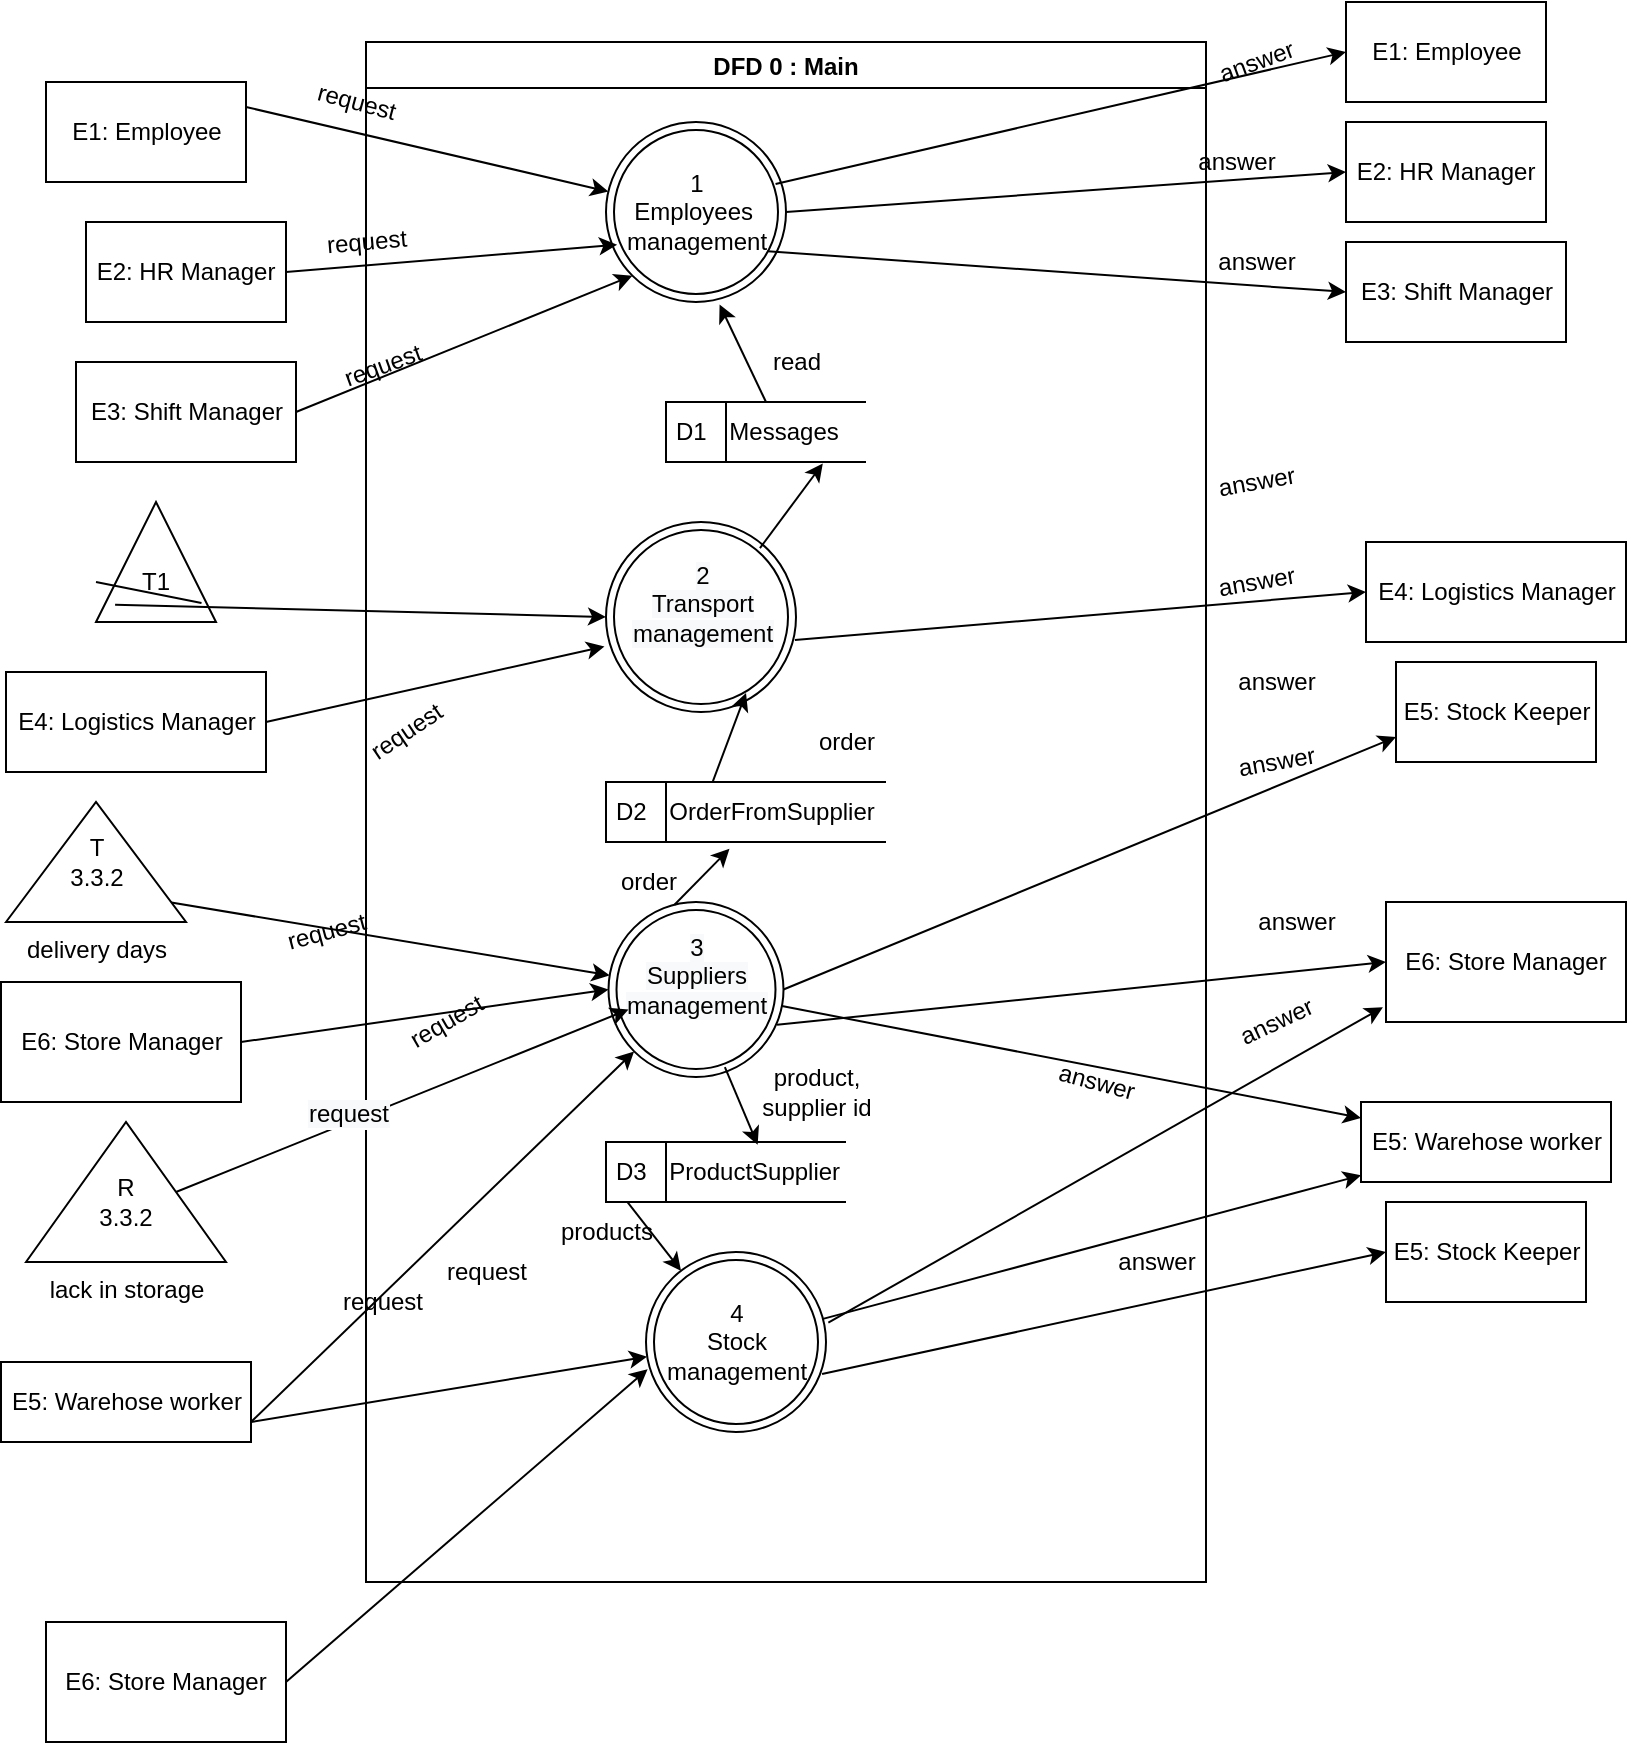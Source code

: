 <mxfile version="18.0.6" type="device"><diagram id="ACElO1Fw3GVF18SD-Q38" name="Page-1"><mxGraphModel dx="1278" dy="641" grid="1" gridSize="10" guides="1" tooltips="1" connect="1" arrows="1" fold="1" page="1" pageScale="1" pageWidth="850" pageHeight="1100" math="0" shadow="0"><root><mxCell id="0"/><mxCell id="1" parent="0"/><mxCell id="f1oIGx_SCuBBbTI3KdHC-1" value="DFD 0 : Main" style="swimlane;" parent="1" vertex="1"><mxGeometry x="210" y="60" width="420" height="770" as="geometry"/></mxCell><mxCell id="f1oIGx_SCuBBbTI3KdHC-2" value="1&lt;br&gt;Employees&amp;nbsp;&lt;br&gt;management" style="ellipse;shape=doubleEllipse;html=1;dashed=0;whitespace=wrap;aspect=fixed;gradientColor=none;" parent="f1oIGx_SCuBBbTI3KdHC-1" vertex="1"><mxGeometry x="120" y="40" width="90" height="90" as="geometry"/></mxCell><mxCell id="f1oIGx_SCuBBbTI3KdHC-3" value="&#10;&lt;span style=&quot;color: rgb(0, 0, 0); font-family: Helvetica; font-size: 12px; font-style: normal; font-variant-ligatures: normal; font-variant-caps: normal; font-weight: 400; letter-spacing: normal; orphans: 2; text-align: center; text-indent: 0px; text-transform: none; widows: 2; word-spacing: 0px; -webkit-text-stroke-width: 0px; background-color: rgb(248, 249, 250); text-decoration-thickness: initial; text-decoration-style: initial; text-decoration-color: initial; float: none; display: inline !important;&quot;&gt;2&lt;/span&gt;&lt;br style=&quot;color: rgb(0, 0, 0); font-family: Helvetica; font-size: 12px; font-style: normal; font-variant-ligatures: normal; font-variant-caps: normal; font-weight: 400; letter-spacing: normal; orphans: 2; text-align: center; text-indent: 0px; text-transform: none; widows: 2; word-spacing: 0px; -webkit-text-stroke-width: 0px; background-color: rgb(248, 249, 250); text-decoration-thickness: initial; text-decoration-style: initial; text-decoration-color: initial;&quot;&gt;&lt;span style=&quot;color: rgb(0, 0, 0); font-family: Helvetica; font-size: 12px; font-style: normal; font-variant-ligatures: normal; font-variant-caps: normal; font-weight: 400; letter-spacing: normal; orphans: 2; text-align: center; text-indent: 0px; text-transform: none; widows: 2; word-spacing: 0px; -webkit-text-stroke-width: 0px; background-color: rgb(248, 249, 250); text-decoration-thickness: initial; text-decoration-style: initial; text-decoration-color: initial; float: none; display: inline !important;&quot;&gt;Transport&lt;/span&gt;&lt;br style=&quot;color: rgb(0, 0, 0); font-family: Helvetica; font-size: 12px; font-style: normal; font-variant-ligatures: normal; font-variant-caps: normal; font-weight: 400; letter-spacing: normal; orphans: 2; text-align: center; text-indent: 0px; text-transform: none; widows: 2; word-spacing: 0px; -webkit-text-stroke-width: 0px; background-color: rgb(248, 249, 250); text-decoration-thickness: initial; text-decoration-style: initial; text-decoration-color: initial;&quot;&gt;&lt;span style=&quot;color: rgb(0, 0, 0); font-family: Helvetica; font-size: 12px; font-style: normal; font-variant-ligatures: normal; font-variant-caps: normal; font-weight: 400; letter-spacing: normal; orphans: 2; text-align: center; text-indent: 0px; text-transform: none; widows: 2; word-spacing: 0px; -webkit-text-stroke-width: 0px; background-color: rgb(248, 249, 250); text-decoration-thickness: initial; text-decoration-style: initial; text-decoration-color: initial; float: none; display: inline !important;&quot;&gt;management&lt;/span&gt;&#10;&#10;" style="ellipse;shape=doubleEllipse;html=1;dashed=0;whitespace=wrap;aspect=fixed;gradientColor=none;" parent="f1oIGx_SCuBBbTI3KdHC-1" vertex="1"><mxGeometry x="120" y="240" width="95" height="95" as="geometry"/></mxCell><mxCell id="f1oIGx_SCuBBbTI3KdHC-4" value="&#10;&lt;span style=&quot;color: rgb(0, 0, 0); font-family: Helvetica; font-size: 12px; font-style: normal; font-variant-ligatures: normal; font-variant-caps: normal; font-weight: 400; letter-spacing: normal; orphans: 2; text-align: center; text-indent: 0px; text-transform: none; widows: 2; word-spacing: 0px; -webkit-text-stroke-width: 0px; background-color: rgb(248, 249, 250); text-decoration-thickness: initial; text-decoration-style: initial; text-decoration-color: initial; float: none; display: inline !important;&quot;&gt;3&lt;/span&gt;&lt;br style=&quot;color: rgb(0, 0, 0); font-family: Helvetica; font-size: 12px; font-style: normal; font-variant-ligatures: normal; font-variant-caps: normal; font-weight: 400; letter-spacing: normal; orphans: 2; text-align: center; text-indent: 0px; text-transform: none; widows: 2; word-spacing: 0px; -webkit-text-stroke-width: 0px; background-color: rgb(248, 249, 250); text-decoration-thickness: initial; text-decoration-style: initial; text-decoration-color: initial;&quot;&gt;&lt;span style=&quot;color: rgb(0, 0, 0); font-family: Helvetica; font-size: 12px; font-style: normal; font-variant-ligatures: normal; font-variant-caps: normal; font-weight: 400; letter-spacing: normal; orphans: 2; text-align: center; text-indent: 0px; text-transform: none; widows: 2; word-spacing: 0px; -webkit-text-stroke-width: 0px; background-color: rgb(248, 249, 250); text-decoration-thickness: initial; text-decoration-style: initial; text-decoration-color: initial; float: none; display: inline !important;&quot;&gt;Suppliers&lt;/span&gt;&lt;br style=&quot;color: rgb(0, 0, 0); font-family: Helvetica; font-size: 12px; font-style: normal; font-variant-ligatures: normal; font-variant-caps: normal; font-weight: 400; letter-spacing: normal; orphans: 2; text-align: center; text-indent: 0px; text-transform: none; widows: 2; word-spacing: 0px; -webkit-text-stroke-width: 0px; background-color: rgb(248, 249, 250); text-decoration-thickness: initial; text-decoration-style: initial; text-decoration-color: initial;&quot;&gt;&lt;span style=&quot;color: rgb(0, 0, 0); font-family: Helvetica; font-size: 12px; font-style: normal; font-variant-ligatures: normal; font-variant-caps: normal; font-weight: 400; letter-spacing: normal; orphans: 2; text-align: center; text-indent: 0px; text-transform: none; widows: 2; word-spacing: 0px; -webkit-text-stroke-width: 0px; background-color: rgb(248, 249, 250); text-decoration-thickness: initial; text-decoration-style: initial; text-decoration-color: initial; float: none; display: inline !important;&quot;&gt;management&lt;/span&gt;&#10;&#10;" style="ellipse;shape=doubleEllipse;html=1;dashed=0;whitespace=wrap;aspect=fixed;gradientColor=none;" parent="f1oIGx_SCuBBbTI3KdHC-1" vertex="1"><mxGeometry x="121.25" y="430" width="87.5" height="87.5" as="geometry"/></mxCell><mxCell id="f1oIGx_SCuBBbTI3KdHC-5" value="4&lt;br&gt;Stock&lt;br&gt;management" style="ellipse;shape=doubleEllipse;html=1;dashed=0;whitespace=wrap;aspect=fixed;gradientColor=none;" parent="f1oIGx_SCuBBbTI3KdHC-1" vertex="1"><mxGeometry x="140" y="605" width="90" height="90" as="geometry"/></mxCell><mxCell id="f1oIGx_SCuBBbTI3KdHC-76" value="D1&lt;span style=&quot;white-space: pre;&quot;&gt;&#9;&lt;/span&gt;Messages" style="html=1;dashed=0;whitespace=wrap;shape=mxgraph.dfd.dataStoreID;align=left;spacingLeft=3;points=[[0,0],[0.5,0],[1,0],[0,0.5],[1,0.5],[0,1],[0.5,1],[1,1]];" parent="f1oIGx_SCuBBbTI3KdHC-1" vertex="1"><mxGeometry x="150" y="180" width="100" height="30" as="geometry"/></mxCell><mxCell id="f1oIGx_SCuBBbTI3KdHC-77" value="" style="endArrow=classic;html=1;rounded=0;exitX=0.81;exitY=0.138;exitDx=0;exitDy=0;exitPerimeter=0;entryX=0.784;entryY=1.025;entryDx=0;entryDy=0;entryPerimeter=0;" parent="f1oIGx_SCuBBbTI3KdHC-1" source="f1oIGx_SCuBBbTI3KdHC-3" target="f1oIGx_SCuBBbTI3KdHC-76" edge="1"><mxGeometry width="50" height="50" relative="1" as="geometry"><mxPoint x="140" y="280" as="sourcePoint"/><mxPoint x="190" y="230" as="targetPoint"/></mxGeometry></mxCell><mxCell id="f1oIGx_SCuBBbTI3KdHC-79" value="" style="endArrow=classic;html=1;rounded=0;exitX=0.5;exitY=0;exitDx=0;exitDy=0;entryX=0.631;entryY=1.014;entryDx=0;entryDy=0;entryPerimeter=0;" parent="f1oIGx_SCuBBbTI3KdHC-1" source="f1oIGx_SCuBBbTI3KdHC-76" target="f1oIGx_SCuBBbTI3KdHC-2" edge="1"><mxGeometry width="50" height="50" relative="1" as="geometry"><mxPoint x="206.95" y="263.11" as="sourcePoint"/><mxPoint x="238.4" y="220.75" as="targetPoint"/></mxGeometry></mxCell><mxCell id="f1oIGx_SCuBBbTI3KdHC-81" value="D2&lt;span style=&quot;white-space: pre;&quot;&gt;&#9;&lt;/span&gt;OrderFromSupplier" style="html=1;dashed=0;whitespace=wrap;shape=mxgraph.dfd.dataStoreID;align=left;spacingLeft=3;points=[[0,0],[0.5,0],[1,0],[0,0.5],[1,0.5],[0,1],[0.5,1],[1,1]];" parent="f1oIGx_SCuBBbTI3KdHC-1" vertex="1"><mxGeometry x="120" y="370" width="140" height="30" as="geometry"/></mxCell><mxCell id="f1oIGx_SCuBBbTI3KdHC-62" value="request" style="text;html=1;align=center;verticalAlign=middle;resizable=0;points=[];autosize=1;strokeColor=none;fillColor=none;rotation=0;" parent="f1oIGx_SCuBBbTI3KdHC-1" vertex="1"><mxGeometry x="30" y="605" width="60" height="20" as="geometry"/></mxCell><mxCell id="f1oIGx_SCuBBbTI3KdHC-82" value="D3&lt;span style=&quot;white-space: pre;&quot;&gt;&#9;&lt;/span&gt;ProductSupplier" style="html=1;dashed=0;whitespace=wrap;shape=mxgraph.dfd.dataStoreID;align=left;spacingLeft=3;points=[[0,0],[0.5,0],[1,0],[0,0.5],[1,0.5],[0,1],[0.5,1],[1,1]];" parent="f1oIGx_SCuBBbTI3KdHC-1" vertex="1"><mxGeometry x="120" y="550" width="120" height="30" as="geometry"/></mxCell><mxCell id="f1oIGx_SCuBBbTI3KdHC-83" value="" style="endArrow=classic;html=1;rounded=0;exitX=0.381;exitY=-0.003;exitDx=0;exitDy=0;exitPerimeter=0;entryX=0.737;entryY=0.9;entryDx=0;entryDy=0;entryPerimeter=0;" parent="f1oIGx_SCuBBbTI3KdHC-1" source="f1oIGx_SCuBBbTI3KdHC-81" target="f1oIGx_SCuBBbTI3KdHC-3" edge="1"><mxGeometry width="50" height="50" relative="1" as="geometry"><mxPoint x="90" y="570" as="sourcePoint"/><mxPoint x="140" y="520" as="targetPoint"/></mxGeometry></mxCell><mxCell id="f1oIGx_SCuBBbTI3KdHC-85" value="" style="endArrow=classic;html=1;rounded=0;exitX=0.377;exitY=0.016;exitDx=0;exitDy=0;exitPerimeter=0;entryX=0.441;entryY=1.113;entryDx=0;entryDy=0;entryPerimeter=0;" parent="f1oIGx_SCuBBbTI3KdHC-1" source="f1oIGx_SCuBBbTI3KdHC-4" target="f1oIGx_SCuBBbTI3KdHC-81" edge="1"><mxGeometry width="50" height="50" relative="1" as="geometry"><mxPoint x="140" y="470" as="sourcePoint"/><mxPoint x="190" y="420" as="targetPoint"/></mxGeometry></mxCell><mxCell id="f1oIGx_SCuBBbTI3KdHC-86" value="order" style="text;html=1;align=center;verticalAlign=middle;resizable=0;points=[];autosize=1;strokeColor=none;fillColor=none;" parent="f1oIGx_SCuBBbTI3KdHC-1" vertex="1"><mxGeometry x="121.25" y="410" width="40" height="20" as="geometry"/></mxCell><mxCell id="f1oIGx_SCuBBbTI3KdHC-87" value="" style="endArrow=classic;html=1;rounded=0;exitX=0.665;exitY=0.944;exitDx=0;exitDy=0;exitPerimeter=0;entryX=0.632;entryY=0.047;entryDx=0;entryDy=0;entryPerimeter=0;" parent="f1oIGx_SCuBBbTI3KdHC-1" source="f1oIGx_SCuBBbTI3KdHC-4" target="f1oIGx_SCuBBbTI3KdHC-82" edge="1"><mxGeometry width="50" height="50" relative="1" as="geometry"><mxPoint x="130" y="610" as="sourcePoint"/><mxPoint x="180" y="560" as="targetPoint"/></mxGeometry></mxCell><mxCell id="f1oIGx_SCuBBbTI3KdHC-88" value="product,&lt;br&gt;supplier id" style="text;html=1;align=center;verticalAlign=middle;resizable=0;points=[];autosize=1;strokeColor=none;fillColor=none;" parent="f1oIGx_SCuBBbTI3KdHC-1" vertex="1"><mxGeometry x="190" y="510" width="70" height="30" as="geometry"/></mxCell><mxCell id="f1oIGx_SCuBBbTI3KdHC-89" value="" style="endArrow=classic;html=1;rounded=0;exitX=0.088;exitY=0.993;exitDx=0;exitDy=0;exitPerimeter=0;" parent="f1oIGx_SCuBBbTI3KdHC-1" source="f1oIGx_SCuBBbTI3KdHC-82" target="f1oIGx_SCuBBbTI3KdHC-5" edge="1"><mxGeometry width="50" height="50" relative="1" as="geometry"><mxPoint x="130" y="600" as="sourcePoint"/><mxPoint x="180" y="550" as="targetPoint"/></mxGeometry></mxCell><mxCell id="f1oIGx_SCuBBbTI3KdHC-90" value="products" style="text;html=1;align=center;verticalAlign=middle;resizable=0;points=[];autosize=1;strokeColor=none;fillColor=none;" parent="f1oIGx_SCuBBbTI3KdHC-1" vertex="1"><mxGeometry x="90" y="585" width="60" height="20" as="geometry"/></mxCell><mxCell id="f1oIGx_SCuBBbTI3KdHC-80" value="read" style="text;html=1;align=center;verticalAlign=middle;resizable=0;points=[];autosize=1;strokeColor=none;fillColor=none;" parent="f1oIGx_SCuBBbTI3KdHC-1" vertex="1"><mxGeometry x="195" y="150" width="40" height="20" as="geometry"/></mxCell><mxCell id="xT2kt36jg7ey2DXcPcVZ-4" value="answer" style="text;html=1;align=center;verticalAlign=middle;resizable=0;points=[];autosize=1;strokeColor=none;fillColor=none;rotation=15;" vertex="1" parent="f1oIGx_SCuBBbTI3KdHC-1"><mxGeometry x="340" y="510" width="50" height="20" as="geometry"/></mxCell><mxCell id="f1oIGx_SCuBBbTI3KdHC-75" value="answer" style="text;html=1;align=center;verticalAlign=middle;resizable=0;points=[];autosize=1;strokeColor=none;fillColor=none;rotation=0;" parent="f1oIGx_SCuBBbTI3KdHC-1" vertex="1"><mxGeometry x="370" y="600" width="50" height="20" as="geometry"/></mxCell><mxCell id="f1oIGx_SCuBBbTI3KdHC-60" value="request" style="text;html=1;align=center;verticalAlign=middle;resizable=0;points=[];autosize=1;strokeColor=none;fillColor=none;rotation=-30;" parent="f1oIGx_SCuBBbTI3KdHC-1" vertex="1"><mxGeometry x="10" y="480" width="60" height="20" as="geometry"/></mxCell><mxCell id="f1oIGx_SCuBBbTI3KdHC-58" value="request" style="text;html=1;align=center;verticalAlign=middle;resizable=0;points=[];autosize=1;strokeColor=none;fillColor=none;rotation=-34;" parent="f1oIGx_SCuBBbTI3KdHC-1" vertex="1"><mxGeometry x="-10" y="335" width="60" height="20" as="geometry"/></mxCell><mxCell id="f1oIGx_SCuBBbTI3KdHC-6" value="E1: Employee" style="html=1;dashed=0;whitespace=wrap;" parent="1" vertex="1"><mxGeometry x="50" y="80" width="100" height="50" as="geometry"/></mxCell><mxCell id="f1oIGx_SCuBBbTI3KdHC-7" value="" style="endArrow=classic;html=1;rounded=0;exitX=1;exitY=0.25;exitDx=0;exitDy=0;" parent="1" source="f1oIGx_SCuBBbTI3KdHC-6" target="f1oIGx_SCuBBbTI3KdHC-2" edge="1"><mxGeometry width="50" height="50" relative="1" as="geometry"><mxPoint x="400" y="310" as="sourcePoint"/><mxPoint x="368.343" y="159.022" as="targetPoint"/></mxGeometry></mxCell><mxCell id="f1oIGx_SCuBBbTI3KdHC-9" value="" style="endArrow=classic;html=1;rounded=0;entryX=-0.008;entryY=0.655;entryDx=0;entryDy=0;entryPerimeter=0;exitX=1;exitY=0.5;exitDx=0;exitDy=0;" parent="1" source="f1oIGx_SCuBBbTI3KdHC-16" target="f1oIGx_SCuBBbTI3KdHC-3" edge="1"><mxGeometry width="50" height="50" relative="1" as="geometry"><mxPoint x="110" y="380" as="sourcePoint"/><mxPoint x="380" y="352.5" as="targetPoint"/></mxGeometry></mxCell><mxCell id="f1oIGx_SCuBBbTI3KdHC-10" value="" style="endArrow=classic;html=1;rounded=0;exitX=1;exitY=0.75;exitDx=0;exitDy=0;" parent="1" source="f1oIGx_SCuBBbTI3KdHC-11" target="f1oIGx_SCuBBbTI3KdHC-5" edge="1"><mxGeometry width="50" height="50" relative="1" as="geometry"><mxPoint x="100" y="710" as="sourcePoint"/><mxPoint x="317.636" y="400.004" as="targetPoint"/></mxGeometry></mxCell><mxCell id="f1oIGx_SCuBBbTI3KdHC-11" value="E5: Warehose worker" style="html=1;dashed=0;whitespace=wrap;gradientColor=none;" parent="1" vertex="1"><mxGeometry x="27.5" y="720" width="125" height="40" as="geometry"/></mxCell><mxCell id="f1oIGx_SCuBBbTI3KdHC-12" value="E3: Shift Manager" style="html=1;dashed=0;whitespace=wrap;gradientColor=none;" parent="1" vertex="1"><mxGeometry x="65" y="220" width="110" height="50" as="geometry"/></mxCell><mxCell id="f1oIGx_SCuBBbTI3KdHC-13" value="E2: HR Manager" style="rounded=0;whiteSpace=wrap;html=1;" parent="1" vertex="1"><mxGeometry x="70" y="150" width="100" height="50" as="geometry"/></mxCell><mxCell id="f1oIGx_SCuBBbTI3KdHC-14" value="" style="endArrow=classic;html=1;rounded=0;exitX=1;exitY=0.5;exitDx=0;exitDy=0;entryX=0.062;entryY=0.682;entryDx=0;entryDy=0;entryPerimeter=0;" parent="1" source="f1oIGx_SCuBBbTI3KdHC-13" target="f1oIGx_SCuBBbTI3KdHC-2" edge="1"><mxGeometry width="50" height="50" relative="1" as="geometry"><mxPoint x="190" y="102.5" as="sourcePoint"/><mxPoint x="381.063" y="145.278" as="targetPoint"/></mxGeometry></mxCell><mxCell id="f1oIGx_SCuBBbTI3KdHC-15" value="" style="endArrow=classic;html=1;rounded=0;exitX=1;exitY=0.5;exitDx=0;exitDy=0;entryX=0;entryY=1;entryDx=0;entryDy=0;" parent="1" source="f1oIGx_SCuBBbTI3KdHC-12" target="f1oIGx_SCuBBbTI3KdHC-2" edge="1"><mxGeometry width="50" height="50" relative="1" as="geometry"><mxPoint x="180" y="185" as="sourcePoint"/><mxPoint x="385.58" y="171.38" as="targetPoint"/></mxGeometry></mxCell><mxCell id="f1oIGx_SCuBBbTI3KdHC-16" value="E4: Logistics Manager" style="html=1;dashed=0;whitespace=wrap;gradientColor=none;" parent="1" vertex="1"><mxGeometry x="30" y="375" width="130" height="50" as="geometry"/></mxCell><mxCell id="f1oIGx_SCuBBbTI3KdHC-19" value="" style="endArrow=classic;html=1;rounded=0;exitX=1;exitY=0.75;exitDx=0;exitDy=0;entryX=0;entryY=1;entryDx=0;entryDy=0;" parent="1" source="f1oIGx_SCuBBbTI3KdHC-11" target="f1oIGx_SCuBBbTI3KdHC-4" edge="1"><mxGeometry width="50" height="50" relative="1" as="geometry"><mxPoint x="170" y="410" as="sourcePoint"/><mxPoint x="389.662" y="349.954" as="targetPoint"/></mxGeometry></mxCell><mxCell id="f1oIGx_SCuBBbTI3KdHC-23" value="E6: Store Manager" style="rounded=0;whiteSpace=wrap;html=1;" parent="1" vertex="1"><mxGeometry x="27.5" y="530" width="120" height="60" as="geometry"/></mxCell><mxCell id="f1oIGx_SCuBBbTI3KdHC-24" value="" style="endArrow=classic;html=1;rounded=0;exitX=1;exitY=0.5;exitDx=0;exitDy=0;entryX=0;entryY=0.5;entryDx=0;entryDy=0;" parent="1" source="f1oIGx_SCuBBbTI3KdHC-23" target="f1oIGx_SCuBBbTI3KdHC-4" edge="1"><mxGeometry width="50" height="50" relative="1" as="geometry"><mxPoint x="400" y="420" as="sourcePoint"/><mxPoint x="450" y="370" as="targetPoint"/></mxGeometry></mxCell><mxCell id="f1oIGx_SCuBBbTI3KdHC-25" value="E6: Store Manager" style="rounded=0;whiteSpace=wrap;html=1;" parent="1" vertex="1"><mxGeometry x="50" y="850" width="120" height="60" as="geometry"/></mxCell><mxCell id="f1oIGx_SCuBBbTI3KdHC-26" value="" style="endArrow=classic;html=1;rounded=0;exitX=1;exitY=0.5;exitDx=0;exitDy=0;entryX=0.009;entryY=0.651;entryDx=0;entryDy=0;entryPerimeter=0;" parent="1" source="f1oIGx_SCuBBbTI3KdHC-25" target="f1oIGx_SCuBBbTI3KdHC-5" edge="1"><mxGeometry width="50" height="50" relative="1" as="geometry"><mxPoint x="185" y="617.5" as="sourcePoint"/><mxPoint x="380.019" y="623.688" as="targetPoint"/></mxGeometry></mxCell><mxCell id="f1oIGx_SCuBBbTI3KdHC-27" value="" style="endArrow=classic;html=1;rounded=0;exitX=0.994;exitY=0.621;exitDx=0;exitDy=0;exitPerimeter=0;entryX=0;entryY=0.5;entryDx=0;entryDy=0;" parent="1" source="f1oIGx_SCuBBbTI3KdHC-3" target="f1oIGx_SCuBBbTI3KdHC-46" edge="1"><mxGeometry width="50" height="50" relative="1" as="geometry"><mxPoint x="360" y="200" as="sourcePoint"/><mxPoint x="700" y="340" as="targetPoint"/></mxGeometry></mxCell><mxCell id="f1oIGx_SCuBBbTI3KdHC-30" value="" style="endArrow=classic;html=1;rounded=0;exitX=0.942;exitY=0.344;exitDx=0;exitDy=0;exitPerimeter=0;entryX=0;entryY=0.5;entryDx=0;entryDy=0;" parent="1" source="f1oIGx_SCuBBbTI3KdHC-2" target="f1oIGx_SCuBBbTI3KdHC-41" edge="1"><mxGeometry width="50" height="50" relative="1" as="geometry"><mxPoint x="360" y="200" as="sourcePoint"/><mxPoint x="710" y="120" as="targetPoint"/></mxGeometry></mxCell><mxCell id="f1oIGx_SCuBBbTI3KdHC-31" value="" style="endArrow=classic;html=1;rounded=0;exitX=0.898;exitY=0.718;exitDx=0;exitDy=0;exitPerimeter=0;entryX=0;entryY=0.5;entryDx=0;entryDy=0;" parent="1" source="f1oIGx_SCuBBbTI3KdHC-2" target="f1oIGx_SCuBBbTI3KdHC-43" edge="1"><mxGeometry width="50" height="50" relative="1" as="geometry"><mxPoint x="360" y="200" as="sourcePoint"/><mxPoint x="700" y="200" as="targetPoint"/></mxGeometry></mxCell><mxCell id="f1oIGx_SCuBBbTI3KdHC-32" value="" style="endArrow=classic;html=1;rounded=0;exitX=1;exitY=0.5;exitDx=0;exitDy=0;entryX=0;entryY=0.5;entryDx=0;entryDy=0;" parent="1" source="f1oIGx_SCuBBbTI3KdHC-2" target="f1oIGx_SCuBBbTI3KdHC-42" edge="1"><mxGeometry width="50" height="50" relative="1" as="geometry"><mxPoint x="360" y="200" as="sourcePoint"/><mxPoint x="730" y="170" as="targetPoint"/></mxGeometry></mxCell><mxCell id="f1oIGx_SCuBBbTI3KdHC-34" value="" style="endArrow=classic;html=1;rounded=0;exitX=0.978;exitY=0.678;exitDx=0;exitDy=0;exitPerimeter=0;entryX=0;entryY=0.5;entryDx=0;entryDy=0;" parent="1" source="f1oIGx_SCuBBbTI3KdHC-5" target="f1oIGx_SCuBBbTI3KdHC-49" edge="1"><mxGeometry width="50" height="50" relative="1" as="geometry"><mxPoint x="360" y="560" as="sourcePoint"/><mxPoint x="750" y="650" as="targetPoint"/></mxGeometry></mxCell><mxCell id="f1oIGx_SCuBBbTI3KdHC-35" value="" style="endArrow=classic;html=1;rounded=0;exitX=1.013;exitY=0.393;exitDx=0;exitDy=0;exitPerimeter=0;entryX=-0.013;entryY=0.877;entryDx=0;entryDy=0;entryPerimeter=0;" parent="1" source="f1oIGx_SCuBBbTI3KdHC-5" target="f1oIGx_SCuBBbTI3KdHC-48" edge="1"><mxGeometry width="50" height="50" relative="1" as="geometry"><mxPoint x="360" y="560" as="sourcePoint"/><mxPoint x="700" y="590" as="targetPoint"/></mxGeometry></mxCell><mxCell id="f1oIGx_SCuBBbTI3KdHC-36" value="" style="endArrow=classic;html=1;rounded=0;exitX=0.963;exitY=0.702;exitDx=0;exitDy=0;exitPerimeter=0;entryX=0;entryY=0.5;entryDx=0;entryDy=0;" parent="1" source="f1oIGx_SCuBBbTI3KdHC-4" target="f1oIGx_SCuBBbTI3KdHC-48" edge="1"><mxGeometry width="50" height="50" relative="1" as="geometry"><mxPoint x="360" y="560" as="sourcePoint"/><mxPoint x="720" y="510" as="targetPoint"/></mxGeometry></mxCell><mxCell id="f1oIGx_SCuBBbTI3KdHC-37" value="" style="endArrow=classic;html=1;rounded=0;exitX=1;exitY=0.5;exitDx=0;exitDy=0;entryX=0;entryY=0.75;entryDx=0;entryDy=0;" parent="1" source="f1oIGx_SCuBBbTI3KdHC-4" target="f1oIGx_SCuBBbTI3KdHC-47" edge="1"><mxGeometry width="50" height="50" relative="1" as="geometry"><mxPoint x="360" y="560" as="sourcePoint"/><mxPoint x="720" y="450" as="targetPoint"/></mxGeometry></mxCell><mxCell id="f1oIGx_SCuBBbTI3KdHC-40" value="" style="endArrow=classic;html=1;rounded=0;exitX=0.818;exitY=0.813;exitDx=0;exitDy=0;exitPerimeter=0;" parent="1" source="xT2kt36jg7ey2DXcPcVZ-7" target="f1oIGx_SCuBBbTI3KdHC-4" edge="1"><mxGeometry width="50" height="50" relative="1" as="geometry"><mxPoint x="104.8" y="472.8" as="sourcePoint"/><mxPoint x="410" y="270" as="targetPoint"/></mxGeometry></mxCell><mxCell id="f1oIGx_SCuBBbTI3KdHC-41" value="E1: Employee" style="html=1;dashed=0;whitespace=wrap;" parent="1" vertex="1"><mxGeometry x="700" y="40" width="100" height="50" as="geometry"/></mxCell><mxCell id="f1oIGx_SCuBBbTI3KdHC-42" value="E2: HR Manager" style="rounded=0;whiteSpace=wrap;html=1;" parent="1" vertex="1"><mxGeometry x="700" y="100" width="100" height="50" as="geometry"/></mxCell><mxCell id="f1oIGx_SCuBBbTI3KdHC-43" value="E3: Shift Manager" style="html=1;dashed=0;whitespace=wrap;gradientColor=none;" parent="1" vertex="1"><mxGeometry x="700" y="160" width="110" height="50" as="geometry"/></mxCell><mxCell id="f1oIGx_SCuBBbTI3KdHC-46" value="E4: Logistics Manager" style="html=1;dashed=0;whitespace=wrap;gradientColor=none;" parent="1" vertex="1"><mxGeometry x="710" y="310" width="130" height="50" as="geometry"/></mxCell><mxCell id="f1oIGx_SCuBBbTI3KdHC-47" value="E5: Stock Keeper" style="html=1;dashed=0;whitespace=wrap;gradientColor=none;" parent="1" vertex="1"><mxGeometry x="725" y="370" width="100" height="50" as="geometry"/></mxCell><mxCell id="f1oIGx_SCuBBbTI3KdHC-48" value="E6: Store Manager" style="rounded=0;whiteSpace=wrap;html=1;" parent="1" vertex="1"><mxGeometry x="720" y="490" width="120" height="60" as="geometry"/></mxCell><mxCell id="f1oIGx_SCuBBbTI3KdHC-49" value="E5: Stock Keeper" style="html=1;dashed=0;whitespace=wrap;gradientColor=none;" parent="1" vertex="1"><mxGeometry x="720" y="640" width="100" height="50" as="geometry"/></mxCell><mxCell id="f1oIGx_SCuBBbTI3KdHC-50" value="request" style="text;html=1;align=center;verticalAlign=middle;resizable=0;points=[];autosize=1;strokeColor=none;fillColor=none;rotation=15;" parent="1" vertex="1"><mxGeometry x="175" y="80" width="60" height="20" as="geometry"/></mxCell><mxCell id="f1oIGx_SCuBBbTI3KdHC-53" value="request" style="text;html=1;align=center;verticalAlign=middle;resizable=0;points=[];autosize=1;strokeColor=none;fillColor=none;rotation=-5;" parent="1" vertex="1"><mxGeometry x="180" y="150" width="60" height="20" as="geometry"/></mxCell><mxCell id="f1oIGx_SCuBBbTI3KdHC-54" value="request" style="text;html=1;align=center;verticalAlign=middle;resizable=0;points=[];autosize=1;strokeColor=none;fillColor=none;rotation=-20;" parent="1" vertex="1"><mxGeometry x="188.03" y="211.81" width="60" height="20" as="geometry"/></mxCell><mxCell id="f1oIGx_SCuBBbTI3KdHC-59" value="request" style="text;html=1;align=center;verticalAlign=middle;resizable=0;points=[];autosize=1;strokeColor=none;fillColor=none;rotation=-15;" parent="1" vertex="1"><mxGeometry x="160" y="495" width="60" height="20" as="geometry"/></mxCell><mxCell id="f1oIGx_SCuBBbTI3KdHC-63" value="request" style="text;html=1;align=center;verticalAlign=middle;resizable=0;points=[];autosize=1;strokeColor=none;fillColor=none;rotation=0;" parent="1" vertex="1"><mxGeometry x="188.03" y="680" width="60" height="20" as="geometry"/></mxCell><mxCell id="f1oIGx_SCuBBbTI3KdHC-64" value="answer" style="text;html=1;align=center;verticalAlign=middle;resizable=0;points=[];autosize=1;strokeColor=none;fillColor=none;rotation=-20;" parent="1" vertex="1"><mxGeometry x="630" y="60" width="50" height="20" as="geometry"/></mxCell><mxCell id="f1oIGx_SCuBBbTI3KdHC-65" value="answer" style="text;html=1;align=center;verticalAlign=middle;resizable=0;points=[];autosize=1;strokeColor=none;fillColor=none;rotation=0;" parent="1" vertex="1"><mxGeometry x="620" y="110" width="50" height="20" as="geometry"/></mxCell><mxCell id="f1oIGx_SCuBBbTI3KdHC-66" value="answer" style="text;html=1;align=center;verticalAlign=middle;resizable=0;points=[];autosize=1;strokeColor=none;fillColor=none;rotation=0;" parent="1" vertex="1"><mxGeometry x="630" y="160" width="50" height="20" as="geometry"/></mxCell><mxCell id="f1oIGx_SCuBBbTI3KdHC-69" value="answer" style="text;html=1;align=center;verticalAlign=middle;resizable=0;points=[];autosize=1;strokeColor=none;fillColor=none;rotation=-10;" parent="1" vertex="1"><mxGeometry x="630" y="270" width="50" height="20" as="geometry"/></mxCell><mxCell id="f1oIGx_SCuBBbTI3KdHC-70" value="answer" style="text;html=1;align=center;verticalAlign=middle;resizable=0;points=[];autosize=1;strokeColor=none;fillColor=none;rotation=-10;" parent="1" vertex="1"><mxGeometry x="630" y="320" width="50" height="20" as="geometry"/></mxCell><mxCell id="f1oIGx_SCuBBbTI3KdHC-71" value="answer" style="text;html=1;align=center;verticalAlign=middle;resizable=0;points=[];autosize=1;strokeColor=none;fillColor=none;rotation=0;" parent="1" vertex="1"><mxGeometry x="640" y="370" width="50" height="20" as="geometry"/></mxCell><mxCell id="f1oIGx_SCuBBbTI3KdHC-72" value="answer" style="text;html=1;align=center;verticalAlign=middle;resizable=0;points=[];autosize=1;strokeColor=none;fillColor=none;rotation=-10;" parent="1" vertex="1"><mxGeometry x="640" y="410" width="50" height="20" as="geometry"/></mxCell><mxCell id="f1oIGx_SCuBBbTI3KdHC-73" value="answer" style="text;html=1;align=center;verticalAlign=middle;resizable=0;points=[];autosize=1;strokeColor=none;fillColor=none;rotation=0;" parent="1" vertex="1"><mxGeometry x="650" y="490" width="50" height="20" as="geometry"/></mxCell><mxCell id="f1oIGx_SCuBBbTI3KdHC-74" value="answer" style="text;html=1;align=center;verticalAlign=middle;resizable=0;points=[];autosize=1;strokeColor=none;fillColor=none;rotation=-25;" parent="1" vertex="1"><mxGeometry x="640" y="540" width="50" height="20" as="geometry"/></mxCell><mxCell id="f1oIGx_SCuBBbTI3KdHC-84" value="order" style="text;html=1;align=center;verticalAlign=middle;resizable=0;points=[];autosize=1;strokeColor=none;fillColor=none;" parent="1" vertex="1"><mxGeometry x="430" y="400" width="40" height="20" as="geometry"/></mxCell><mxCell id="lNLd7UbVNRiNvGkvTOaY-1" value="" style="triangle;whiteSpace=wrap;html=1;dashed=0;direction=south;rotation=-180;" parent="1" vertex="1"><mxGeometry x="75" y="290" width="60" height="60" as="geometry"/></mxCell><mxCell id="lNLd7UbVNRiNvGkvTOaY-3" value="" style="endArrow=classic;html=1;rounded=0;exitX=0.159;exitY=0.879;exitDx=0;exitDy=0;exitPerimeter=0;entryX=0;entryY=0.5;entryDx=0;entryDy=0;startArrow=none;" parent="1" source="lNLd7UbVNRiNvGkvTOaY-2" target="f1oIGx_SCuBBbTI3KdHC-3" edge="1"><mxGeometry width="50" height="50" relative="1" as="geometry"><mxPoint x="410" y="560" as="sourcePoint"/><mxPoint x="460" y="510" as="targetPoint"/></mxGeometry></mxCell><mxCell id="xT2kt36jg7ey2DXcPcVZ-2" value="E5: Warehose worker" style="html=1;dashed=0;whitespace=wrap;gradientColor=none;" vertex="1" parent="1"><mxGeometry x="707.5" y="590" width="125" height="40" as="geometry"/></mxCell><mxCell id="xT2kt36jg7ey2DXcPcVZ-3" value="" style="endArrow=classic;html=1;rounded=0;" edge="1" parent="1" source="f1oIGx_SCuBBbTI3KdHC-4" target="xT2kt36jg7ey2DXcPcVZ-2"><mxGeometry width="50" height="50" relative="1" as="geometry"><mxPoint x="425.513" y="561.425" as="sourcePoint"/><mxPoint x="730" y="530" as="targetPoint"/></mxGeometry></mxCell><mxCell id="xT2kt36jg7ey2DXcPcVZ-6" value="" style="endArrow=classic;html=1;rounded=0;" edge="1" parent="1" source="f1oIGx_SCuBBbTI3KdHC-5" target="xT2kt36jg7ey2DXcPcVZ-2"><mxGeometry width="50" height="50" relative="1" as="geometry"><mxPoint x="448.02" y="736.02" as="sourcePoint"/><mxPoint x="730" y="675" as="targetPoint"/></mxGeometry></mxCell><mxCell id="xT2kt36jg7ey2DXcPcVZ-7" value="delivery days" style="verticalLabelPosition=bottom;verticalAlign=top;html=1;shape=mxgraph.basic.acute_triangle;dx=0.5;" vertex="1" parent="1"><mxGeometry x="30" y="440" width="90" height="60" as="geometry"/></mxCell><mxCell id="xT2kt36jg7ey2DXcPcVZ-8" value="T&lt;br&gt;3.3.2" style="text;html=1;strokeColor=none;fillColor=none;align=center;verticalAlign=middle;whiteSpace=wrap;rounded=0;" vertex="1" parent="1"><mxGeometry x="58.5" y="460" width="33" height="20" as="geometry"/></mxCell><mxCell id="xT2kt36jg7ey2DXcPcVZ-9" value="&lt;span style=&quot;&quot;&gt;lack in storage&lt;/span&gt;" style="verticalLabelPosition=bottom;verticalAlign=top;html=1;shape=mxgraph.basic.acute_triangle;dx=0.5;" vertex="1" parent="1"><mxGeometry x="40" y="600" width="100" height="70" as="geometry"/></mxCell><mxCell id="xT2kt36jg7ey2DXcPcVZ-10" value="R&lt;br&gt;3.3.2" style="text;html=1;strokeColor=none;fillColor=none;align=center;verticalAlign=middle;whiteSpace=wrap;rounded=0;" vertex="1" parent="1"><mxGeometry x="71" y="630" width="38" height="20" as="geometry"/></mxCell><mxCell id="xT2kt36jg7ey2DXcPcVZ-11" value="" style="endArrow=classic;html=1;rounded=0;exitX=0;exitY=0;exitDx=75;exitDy=35;entryX=0;entryY=0.5;entryDx=0;entryDy=0;exitPerimeter=0;" edge="1" parent="1" source="xT2kt36jg7ey2DXcPcVZ-9"><mxGeometry width="50" height="50" relative="1" as="geometry"><mxPoint x="157.5" y="570" as="sourcePoint"/><mxPoint x="341.25" y="543.75" as="targetPoint"/></mxGeometry></mxCell><mxCell id="xT2kt36jg7ey2DXcPcVZ-13" value="&lt;span style=&quot;font-size: 12px; background-color: rgb(248, 249, 250);&quot;&gt;request&lt;/span&gt;" style="edgeLabel;html=1;align=center;verticalAlign=middle;resizable=0;points=[];" vertex="1" connectable="0" parent="xT2kt36jg7ey2DXcPcVZ-11"><mxGeometry x="-0.228" y="4" relative="1" as="geometry"><mxPoint as="offset"/></mxGeometry></mxCell><mxCell id="lNLd7UbVNRiNvGkvTOaY-2" value="T1" style="text;html=1;strokeColor=none;fillColor=none;align=center;verticalAlign=middle;whiteSpace=wrap;rounded=0;" parent="1" vertex="1"><mxGeometry x="75" y="315" width="60" height="30" as="geometry"/></mxCell><mxCell id="xT2kt36jg7ey2DXcPcVZ-14" value="" style="endArrow=none;html=1;rounded=0;exitX=0.159;exitY=0.879;exitDx=0;exitDy=0;exitPerimeter=0;entryX=0;entryY=0.5;entryDx=0;entryDy=0;" edge="1" parent="1" source="lNLd7UbVNRiNvGkvTOaY-1" target="lNLd7UbVNRiNvGkvTOaY-2"><mxGeometry width="50" height="50" relative="1" as="geometry"><mxPoint x="127.74" y="340.46" as="sourcePoint"/><mxPoint x="330" y="347.5" as="targetPoint"/></mxGeometry></mxCell></root></mxGraphModel></diagram></mxfile>